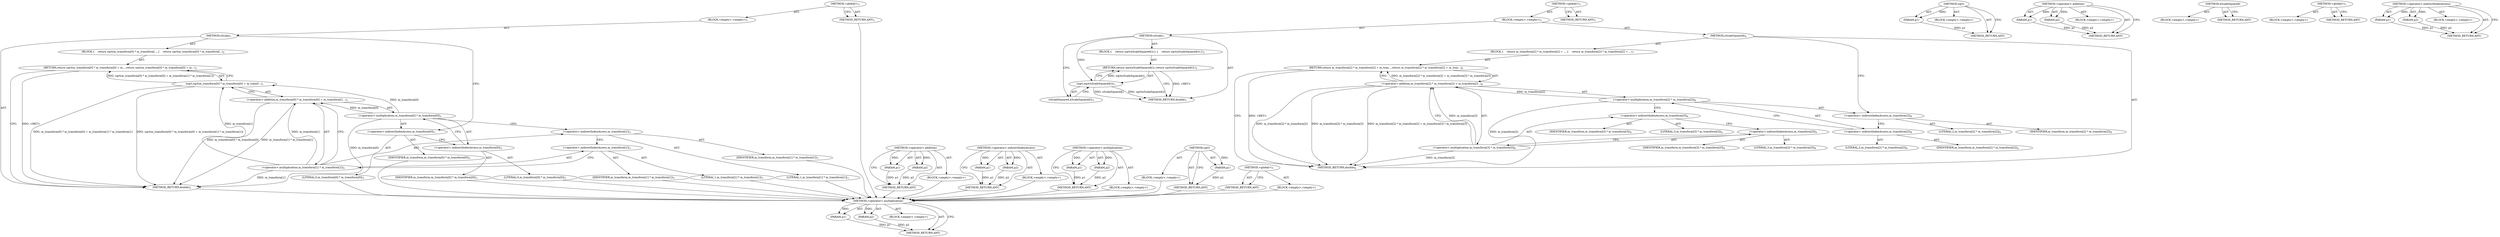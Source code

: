 digraph "&lt;operator&gt;.indirectIndexAccess" {
vulnerable_6 [label=<(METHOD,&lt;global&gt;)<SUB>1</SUB>>];
vulnerable_7 [label=<(BLOCK,&lt;empty&gt;,&lt;empty&gt;)<SUB>1</SUB>>];
vulnerable_8 [label=<(METHOD,xScale)<SUB>1</SUB>>];
vulnerable_9 [label=<(BLOCK,{
    return sqrt(m_transform[0] * m_transform[...,{
    return sqrt(m_transform[0] * m_transform[...)<SUB>2</SUB>>];
vulnerable_10 [label=<(RETURN,return sqrt(m_transform[0] * m_transform[0] + m...,return sqrt(m_transform[0] * m_transform[0] + m...)<SUB>3</SUB>>];
vulnerable_11 [label=<(sqrt,sqrt(m_transform[0] * m_transform[0] + m_transf...)<SUB>3</SUB>>];
vulnerable_12 [label=<(&lt;operator&gt;.addition,m_transform[0] * m_transform[0] + m_transform[1...)<SUB>3</SUB>>];
vulnerable_13 [label=<(&lt;operator&gt;.multiplication,m_transform[0] * m_transform[0])<SUB>3</SUB>>];
vulnerable_14 [label=<(&lt;operator&gt;.indirectIndexAccess,m_transform[0])<SUB>3</SUB>>];
vulnerable_15 [label=<(IDENTIFIER,m_transform,m_transform[0] * m_transform[0])<SUB>3</SUB>>];
vulnerable_16 [label=<(LITERAL,0,m_transform[0] * m_transform[0])<SUB>3</SUB>>];
vulnerable_17 [label=<(&lt;operator&gt;.indirectIndexAccess,m_transform[0])<SUB>3</SUB>>];
vulnerable_18 [label=<(IDENTIFIER,m_transform,m_transform[0] * m_transform[0])<SUB>3</SUB>>];
vulnerable_19 [label=<(LITERAL,0,m_transform[0] * m_transform[0])<SUB>3</SUB>>];
vulnerable_20 [label=<(&lt;operator&gt;.multiplication,m_transform[1] * m_transform[1])<SUB>3</SUB>>];
vulnerable_21 [label=<(&lt;operator&gt;.indirectIndexAccess,m_transform[1])<SUB>3</SUB>>];
vulnerable_22 [label=<(IDENTIFIER,m_transform,m_transform[1] * m_transform[1])<SUB>3</SUB>>];
vulnerable_23 [label=<(LITERAL,1,m_transform[1] * m_transform[1])<SUB>3</SUB>>];
vulnerable_24 [label=<(&lt;operator&gt;.indirectIndexAccess,m_transform[1])<SUB>3</SUB>>];
vulnerable_25 [label=<(IDENTIFIER,m_transform,m_transform[1] * m_transform[1])<SUB>3</SUB>>];
vulnerable_26 [label=<(LITERAL,1,m_transform[1] * m_transform[1])<SUB>3</SUB>>];
vulnerable_27 [label=<(METHOD_RETURN,double)<SUB>1</SUB>>];
vulnerable_29 [label=<(METHOD_RETURN,ANY)<SUB>1</SUB>>];
vulnerable_50 [label=<(METHOD,&lt;operator&gt;.addition)>];
vulnerable_51 [label=<(PARAM,p1)>];
vulnerable_52 [label=<(PARAM,p2)>];
vulnerable_53 [label=<(BLOCK,&lt;empty&gt;,&lt;empty&gt;)>];
vulnerable_54 [label=<(METHOD_RETURN,ANY)>];
vulnerable_60 [label=<(METHOD,&lt;operator&gt;.indirectIndexAccess)>];
vulnerable_61 [label=<(PARAM,p1)>];
vulnerable_62 [label=<(PARAM,p2)>];
vulnerable_63 [label=<(BLOCK,&lt;empty&gt;,&lt;empty&gt;)>];
vulnerable_64 [label=<(METHOD_RETURN,ANY)>];
vulnerable_55 [label=<(METHOD,&lt;operator&gt;.multiplication)>];
vulnerable_56 [label=<(PARAM,p1)>];
vulnerable_57 [label=<(PARAM,p2)>];
vulnerable_58 [label=<(BLOCK,&lt;empty&gt;,&lt;empty&gt;)>];
vulnerable_59 [label=<(METHOD_RETURN,ANY)>];
vulnerable_46 [label=<(METHOD,sqrt)>];
vulnerable_47 [label=<(PARAM,p1)>];
vulnerable_48 [label=<(BLOCK,&lt;empty&gt;,&lt;empty&gt;)>];
vulnerable_49 [label=<(METHOD_RETURN,ANY)>];
vulnerable_40 [label=<(METHOD,&lt;global&gt;)<SUB>1</SUB>>];
vulnerable_41 [label=<(BLOCK,&lt;empty&gt;,&lt;empty&gt;)>];
vulnerable_42 [label=<(METHOD_RETURN,ANY)>];
fixed_64 [label=<(METHOD,&lt;operator&gt;.multiplication)>];
fixed_65 [label=<(PARAM,p1)>];
fixed_66 [label=<(PARAM,p2)>];
fixed_67 [label=<(BLOCK,&lt;empty&gt;,&lt;empty&gt;)>];
fixed_68 [label=<(METHOD_RETURN,ANY)>];
fixed_6 [label=<(METHOD,&lt;global&gt;)<SUB>1</SUB>>];
fixed_7 [label=<(BLOCK,&lt;empty&gt;,&lt;empty&gt;)<SUB>1</SUB>>];
fixed_8 [label=<(METHOD,xScale)<SUB>1</SUB>>];
fixed_9 [label=<(BLOCK,{
    return sqrt(xScaleSquared());
},{
    return sqrt(xScaleSquared());
})<SUB>2</SUB>>];
fixed_10 [label=<(RETURN,return sqrt(xScaleSquared());,return sqrt(xScaleSquared());)<SUB>3</SUB>>];
fixed_11 [label=<(sqrt,sqrt(xScaleSquared()))<SUB>3</SUB>>];
fixed_12 [label=<(xScaleSquared,xScaleSquared())<SUB>3</SUB>>];
fixed_13 [label=<(METHOD_RETURN,double)<SUB>1</SUB>>];
fixed_15 [label=<(METHOD,yScaleSquared)<SUB>6</SUB>>];
fixed_16 [label=<(BLOCK,{
    return m_transform[2] * m_transform[2] + ...,{
    return m_transform[2] * m_transform[2] + ...)<SUB>7</SUB>>];
fixed_17 [label=<(RETURN,return m_transform[2] * m_transform[2] + m_tran...,return m_transform[2] * m_transform[2] + m_tran...)<SUB>8</SUB>>];
fixed_18 [label=<(&lt;operator&gt;.addition,m_transform[2] * m_transform[2] + m_transform[3...)<SUB>8</SUB>>];
fixed_19 [label=<(&lt;operator&gt;.multiplication,m_transform[2] * m_transform[2])<SUB>8</SUB>>];
fixed_20 [label=<(&lt;operator&gt;.indirectIndexAccess,m_transform[2])<SUB>8</SUB>>];
fixed_21 [label=<(IDENTIFIER,m_transform,m_transform[2] * m_transform[2])<SUB>8</SUB>>];
fixed_22 [label=<(LITERAL,2,m_transform[2] * m_transform[2])<SUB>8</SUB>>];
fixed_23 [label=<(&lt;operator&gt;.indirectIndexAccess,m_transform[2])<SUB>8</SUB>>];
fixed_24 [label=<(IDENTIFIER,m_transform,m_transform[2] * m_transform[2])<SUB>8</SUB>>];
fixed_25 [label=<(LITERAL,2,m_transform[2] * m_transform[2])<SUB>8</SUB>>];
fixed_26 [label=<(&lt;operator&gt;.multiplication,m_transform[3] * m_transform[3])<SUB>8</SUB>>];
fixed_27 [label=<(&lt;operator&gt;.indirectIndexAccess,m_transform[3])<SUB>8</SUB>>];
fixed_28 [label=<(IDENTIFIER,m_transform,m_transform[3] * m_transform[3])<SUB>8</SUB>>];
fixed_29 [label=<(LITERAL,3,m_transform[3] * m_transform[3])<SUB>8</SUB>>];
fixed_30 [label=<(&lt;operator&gt;.indirectIndexAccess,m_transform[3])<SUB>8</SUB>>];
fixed_31 [label=<(IDENTIFIER,m_transform,m_transform[3] * m_transform[3])<SUB>8</SUB>>];
fixed_32 [label=<(LITERAL,3,m_transform[3] * m_transform[3])<SUB>8</SUB>>];
fixed_33 [label=<(METHOD_RETURN,double)<SUB>6</SUB>>];
fixed_35 [label=<(METHOD_RETURN,ANY)<SUB>1</SUB>>];
fixed_52 [label=<(METHOD,sqrt)>];
fixed_53 [label=<(PARAM,p1)>];
fixed_54 [label=<(BLOCK,&lt;empty&gt;,&lt;empty&gt;)>];
fixed_55 [label=<(METHOD_RETURN,ANY)>];
fixed_59 [label=<(METHOD,&lt;operator&gt;.addition)>];
fixed_60 [label=<(PARAM,p1)>];
fixed_61 [label=<(PARAM,p2)>];
fixed_62 [label=<(BLOCK,&lt;empty&gt;,&lt;empty&gt;)>];
fixed_63 [label=<(METHOD_RETURN,ANY)>];
fixed_56 [label=<(METHOD,xScaleSquared)>];
fixed_57 [label=<(BLOCK,&lt;empty&gt;,&lt;empty&gt;)>];
fixed_58 [label=<(METHOD_RETURN,ANY)>];
fixed_46 [label=<(METHOD,&lt;global&gt;)<SUB>1</SUB>>];
fixed_47 [label=<(BLOCK,&lt;empty&gt;,&lt;empty&gt;)>];
fixed_48 [label=<(METHOD_RETURN,ANY)>];
fixed_69 [label=<(METHOD,&lt;operator&gt;.indirectIndexAccess)>];
fixed_70 [label=<(PARAM,p1)>];
fixed_71 [label=<(PARAM,p2)>];
fixed_72 [label=<(BLOCK,&lt;empty&gt;,&lt;empty&gt;)>];
fixed_73 [label=<(METHOD_RETURN,ANY)>];
vulnerable_6 -> vulnerable_7  [key=0, label="AST: "];
vulnerable_6 -> vulnerable_29  [key=0, label="AST: "];
vulnerable_6 -> vulnerable_29  [key=1, label="CFG: "];
vulnerable_7 -> vulnerable_8  [key=0, label="AST: "];
vulnerable_8 -> vulnerable_9  [key=0, label="AST: "];
vulnerable_8 -> vulnerable_27  [key=0, label="AST: "];
vulnerable_8 -> vulnerable_14  [key=0, label="CFG: "];
vulnerable_9 -> vulnerable_10  [key=0, label="AST: "];
vulnerable_10 -> vulnerable_11  [key=0, label="AST: "];
vulnerable_10 -> vulnerable_27  [key=0, label="CFG: "];
vulnerable_10 -> vulnerable_27  [key=1, label="DDG: &lt;RET&gt;"];
vulnerable_11 -> vulnerable_12  [key=0, label="AST: "];
vulnerable_11 -> vulnerable_10  [key=0, label="CFG: "];
vulnerable_11 -> vulnerable_10  [key=1, label="DDG: sqrt(m_transform[0] * m_transform[0] + m_transform[1] * m_transform[1])"];
vulnerable_11 -> vulnerable_27  [key=0, label="DDG: m_transform[0] * m_transform[0] + m_transform[1] * m_transform[1]"];
vulnerable_11 -> vulnerable_27  [key=1, label="DDG: sqrt(m_transform[0] * m_transform[0] + m_transform[1] * m_transform[1])"];
vulnerable_12 -> vulnerable_13  [key=0, label="AST: "];
vulnerable_12 -> vulnerable_20  [key=0, label="AST: "];
vulnerable_12 -> vulnerable_11  [key=0, label="CFG: "];
vulnerable_12 -> vulnerable_27  [key=0, label="DDG: m_transform[0] * m_transform[0]"];
vulnerable_12 -> vulnerable_27  [key=1, label="DDG: m_transform[1] * m_transform[1]"];
vulnerable_13 -> vulnerable_14  [key=0, label="AST: "];
vulnerable_13 -> vulnerable_17  [key=0, label="AST: "];
vulnerable_13 -> vulnerable_21  [key=0, label="CFG: "];
vulnerable_13 -> vulnerable_27  [key=0, label="DDG: m_transform[0]"];
vulnerable_13 -> vulnerable_11  [key=0, label="DDG: m_transform[0]"];
vulnerable_13 -> vulnerable_12  [key=0, label="DDG: m_transform[0]"];
vulnerable_14 -> vulnerable_15  [key=0, label="AST: "];
vulnerable_14 -> vulnerable_16  [key=0, label="AST: "];
vulnerable_14 -> vulnerable_17  [key=0, label="CFG: "];
vulnerable_15 -> fixed_64  [key=0];
vulnerable_16 -> fixed_64  [key=0];
vulnerable_17 -> vulnerable_18  [key=0, label="AST: "];
vulnerable_17 -> vulnerable_19  [key=0, label="AST: "];
vulnerable_17 -> vulnerable_13  [key=0, label="CFG: "];
vulnerable_18 -> fixed_64  [key=0];
vulnerable_19 -> fixed_64  [key=0];
vulnerable_20 -> vulnerable_21  [key=0, label="AST: "];
vulnerable_20 -> vulnerable_24  [key=0, label="AST: "];
vulnerable_20 -> vulnerable_12  [key=0, label="CFG: "];
vulnerable_20 -> vulnerable_12  [key=1, label="DDG: m_transform[1]"];
vulnerable_20 -> vulnerable_27  [key=0, label="DDG: m_transform[1]"];
vulnerable_20 -> vulnerable_11  [key=0, label="DDG: m_transform[1]"];
vulnerable_21 -> vulnerable_22  [key=0, label="AST: "];
vulnerable_21 -> vulnerable_23  [key=0, label="AST: "];
vulnerable_21 -> vulnerable_24  [key=0, label="CFG: "];
vulnerable_22 -> fixed_64  [key=0];
vulnerable_23 -> fixed_64  [key=0];
vulnerable_24 -> vulnerable_25  [key=0, label="AST: "];
vulnerable_24 -> vulnerable_26  [key=0, label="AST: "];
vulnerable_24 -> vulnerable_20  [key=0, label="CFG: "];
vulnerable_25 -> fixed_64  [key=0];
vulnerable_26 -> fixed_64  [key=0];
vulnerable_27 -> fixed_64  [key=0];
vulnerable_29 -> fixed_64  [key=0];
vulnerable_50 -> vulnerable_51  [key=0, label="AST: "];
vulnerable_50 -> vulnerable_51  [key=1, label="DDG: "];
vulnerable_50 -> vulnerable_53  [key=0, label="AST: "];
vulnerable_50 -> vulnerable_52  [key=0, label="AST: "];
vulnerable_50 -> vulnerable_52  [key=1, label="DDG: "];
vulnerable_50 -> vulnerable_54  [key=0, label="AST: "];
vulnerable_50 -> vulnerable_54  [key=1, label="CFG: "];
vulnerable_51 -> vulnerable_54  [key=0, label="DDG: p1"];
vulnerable_52 -> vulnerable_54  [key=0, label="DDG: p2"];
vulnerable_53 -> fixed_64  [key=0];
vulnerable_54 -> fixed_64  [key=0];
vulnerable_60 -> vulnerable_61  [key=0, label="AST: "];
vulnerable_60 -> vulnerable_61  [key=1, label="DDG: "];
vulnerable_60 -> vulnerable_63  [key=0, label="AST: "];
vulnerable_60 -> vulnerable_62  [key=0, label="AST: "];
vulnerable_60 -> vulnerable_62  [key=1, label="DDG: "];
vulnerable_60 -> vulnerable_64  [key=0, label="AST: "];
vulnerable_60 -> vulnerable_64  [key=1, label="CFG: "];
vulnerable_61 -> vulnerable_64  [key=0, label="DDG: p1"];
vulnerable_62 -> vulnerable_64  [key=0, label="DDG: p2"];
vulnerable_63 -> fixed_64  [key=0];
vulnerable_64 -> fixed_64  [key=0];
vulnerable_55 -> vulnerable_56  [key=0, label="AST: "];
vulnerable_55 -> vulnerable_56  [key=1, label="DDG: "];
vulnerable_55 -> vulnerable_58  [key=0, label="AST: "];
vulnerable_55 -> vulnerable_57  [key=0, label="AST: "];
vulnerable_55 -> vulnerable_57  [key=1, label="DDG: "];
vulnerable_55 -> vulnerable_59  [key=0, label="AST: "];
vulnerable_55 -> vulnerable_59  [key=1, label="CFG: "];
vulnerable_56 -> vulnerable_59  [key=0, label="DDG: p1"];
vulnerable_57 -> vulnerable_59  [key=0, label="DDG: p2"];
vulnerable_58 -> fixed_64  [key=0];
vulnerable_59 -> fixed_64  [key=0];
vulnerable_46 -> vulnerable_47  [key=0, label="AST: "];
vulnerable_46 -> vulnerable_47  [key=1, label="DDG: "];
vulnerable_46 -> vulnerable_48  [key=0, label="AST: "];
vulnerable_46 -> vulnerable_49  [key=0, label="AST: "];
vulnerable_46 -> vulnerable_49  [key=1, label="CFG: "];
vulnerable_47 -> vulnerable_49  [key=0, label="DDG: p1"];
vulnerable_48 -> fixed_64  [key=0];
vulnerable_49 -> fixed_64  [key=0];
vulnerable_40 -> vulnerable_41  [key=0, label="AST: "];
vulnerable_40 -> vulnerable_42  [key=0, label="AST: "];
vulnerable_40 -> vulnerable_42  [key=1, label="CFG: "];
vulnerable_41 -> fixed_64  [key=0];
vulnerable_42 -> fixed_64  [key=0];
fixed_64 -> fixed_65  [key=0, label="AST: "];
fixed_64 -> fixed_65  [key=1, label="DDG: "];
fixed_64 -> fixed_67  [key=0, label="AST: "];
fixed_64 -> fixed_66  [key=0, label="AST: "];
fixed_64 -> fixed_66  [key=1, label="DDG: "];
fixed_64 -> fixed_68  [key=0, label="AST: "];
fixed_64 -> fixed_68  [key=1, label="CFG: "];
fixed_65 -> fixed_68  [key=0, label="DDG: p1"];
fixed_66 -> fixed_68  [key=0, label="DDG: p2"];
fixed_6 -> fixed_7  [key=0, label="AST: "];
fixed_6 -> fixed_35  [key=0, label="AST: "];
fixed_6 -> fixed_35  [key=1, label="CFG: "];
fixed_7 -> fixed_8  [key=0, label="AST: "];
fixed_7 -> fixed_15  [key=0, label="AST: "];
fixed_8 -> fixed_9  [key=0, label="AST: "];
fixed_8 -> fixed_13  [key=0, label="AST: "];
fixed_8 -> fixed_12  [key=0, label="CFG: "];
fixed_8 -> fixed_11  [key=0, label="DDG: "];
fixed_9 -> fixed_10  [key=0, label="AST: "];
fixed_10 -> fixed_11  [key=0, label="AST: "];
fixed_10 -> fixed_13  [key=0, label="CFG: "];
fixed_10 -> fixed_13  [key=1, label="DDG: &lt;RET&gt;"];
fixed_11 -> fixed_12  [key=0, label="AST: "];
fixed_11 -> fixed_10  [key=0, label="CFG: "];
fixed_11 -> fixed_10  [key=1, label="DDG: sqrt(xScaleSquared())"];
fixed_11 -> fixed_13  [key=0, label="DDG: xScaleSquared()"];
fixed_11 -> fixed_13  [key=1, label="DDG: sqrt(xScaleSquared())"];
fixed_12 -> fixed_11  [key=0, label="CFG: "];
fixed_15 -> fixed_16  [key=0, label="AST: "];
fixed_15 -> fixed_33  [key=0, label="AST: "];
fixed_15 -> fixed_20  [key=0, label="CFG: "];
fixed_16 -> fixed_17  [key=0, label="AST: "];
fixed_17 -> fixed_18  [key=0, label="AST: "];
fixed_17 -> fixed_33  [key=0, label="CFG: "];
fixed_17 -> fixed_33  [key=1, label="DDG: &lt;RET&gt;"];
fixed_18 -> fixed_19  [key=0, label="AST: "];
fixed_18 -> fixed_26  [key=0, label="AST: "];
fixed_18 -> fixed_17  [key=0, label="CFG: "];
fixed_18 -> fixed_17  [key=1, label="DDG: m_transform[2] * m_transform[2] + m_transform[3] * m_transform[3]"];
fixed_18 -> fixed_33  [key=0, label="DDG: m_transform[2] * m_transform[2]"];
fixed_18 -> fixed_33  [key=1, label="DDG: m_transform[3] * m_transform[3]"];
fixed_18 -> fixed_33  [key=2, label="DDG: m_transform[2] * m_transform[2] + m_transform[3] * m_transform[3]"];
fixed_19 -> fixed_20  [key=0, label="AST: "];
fixed_19 -> fixed_23  [key=0, label="AST: "];
fixed_19 -> fixed_27  [key=0, label="CFG: "];
fixed_19 -> fixed_33  [key=0, label="DDG: m_transform[2]"];
fixed_19 -> fixed_18  [key=0, label="DDG: m_transform[2]"];
fixed_20 -> fixed_21  [key=0, label="AST: "];
fixed_20 -> fixed_22  [key=0, label="AST: "];
fixed_20 -> fixed_23  [key=0, label="CFG: "];
fixed_23 -> fixed_24  [key=0, label="AST: "];
fixed_23 -> fixed_25  [key=0, label="AST: "];
fixed_23 -> fixed_19  [key=0, label="CFG: "];
fixed_26 -> fixed_27  [key=0, label="AST: "];
fixed_26 -> fixed_30  [key=0, label="AST: "];
fixed_26 -> fixed_18  [key=0, label="CFG: "];
fixed_26 -> fixed_18  [key=1, label="DDG: m_transform[3]"];
fixed_26 -> fixed_33  [key=0, label="DDG: m_transform[3]"];
fixed_27 -> fixed_28  [key=0, label="AST: "];
fixed_27 -> fixed_29  [key=0, label="AST: "];
fixed_27 -> fixed_30  [key=0, label="CFG: "];
fixed_30 -> fixed_31  [key=0, label="AST: "];
fixed_30 -> fixed_32  [key=0, label="AST: "];
fixed_30 -> fixed_26  [key=0, label="CFG: "];
fixed_52 -> fixed_53  [key=0, label="AST: "];
fixed_52 -> fixed_53  [key=1, label="DDG: "];
fixed_52 -> fixed_54  [key=0, label="AST: "];
fixed_52 -> fixed_55  [key=0, label="AST: "];
fixed_52 -> fixed_55  [key=1, label="CFG: "];
fixed_53 -> fixed_55  [key=0, label="DDG: p1"];
fixed_59 -> fixed_60  [key=0, label="AST: "];
fixed_59 -> fixed_60  [key=1, label="DDG: "];
fixed_59 -> fixed_62  [key=0, label="AST: "];
fixed_59 -> fixed_61  [key=0, label="AST: "];
fixed_59 -> fixed_61  [key=1, label="DDG: "];
fixed_59 -> fixed_63  [key=0, label="AST: "];
fixed_59 -> fixed_63  [key=1, label="CFG: "];
fixed_60 -> fixed_63  [key=0, label="DDG: p1"];
fixed_61 -> fixed_63  [key=0, label="DDG: p2"];
fixed_56 -> fixed_57  [key=0, label="AST: "];
fixed_56 -> fixed_58  [key=0, label="AST: "];
fixed_56 -> fixed_58  [key=1, label="CFG: "];
fixed_46 -> fixed_47  [key=0, label="AST: "];
fixed_46 -> fixed_48  [key=0, label="AST: "];
fixed_46 -> fixed_48  [key=1, label="CFG: "];
fixed_69 -> fixed_70  [key=0, label="AST: "];
fixed_69 -> fixed_70  [key=1, label="DDG: "];
fixed_69 -> fixed_72  [key=0, label="AST: "];
fixed_69 -> fixed_71  [key=0, label="AST: "];
fixed_69 -> fixed_71  [key=1, label="DDG: "];
fixed_69 -> fixed_73  [key=0, label="AST: "];
fixed_69 -> fixed_73  [key=1, label="CFG: "];
fixed_70 -> fixed_73  [key=0, label="DDG: p1"];
fixed_71 -> fixed_73  [key=0, label="DDG: p2"];
}
